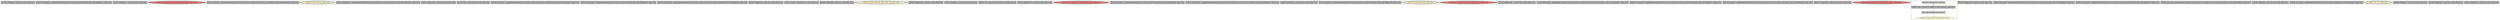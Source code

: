 
digraph G {





subgraph cluster41 {


node197 [penwidth=3.0,fontsize=20,fillcolor=grey,label="[77/78]  %idxprom3 = sext i32 1 to i64, !dbg !1317",shape=rectangle,style=filled ]



}

subgraph cluster39 {


node195 [penwidth=3.0,fontsize=20,fillcolor=grey,label="[28/29]  %arrayidx22 = getelementptr inbounds [5 x i32], [5 x i32]* %arrayidx20, i64 0, i64 %idxprom21, !dbg !1322",shape=rectangle,style=filled ]



}

subgraph cluster38 {


node194 [penwidth=3.0,fontsize=20,fillcolor=grey,label="[16/25]  %idxprom7 = sext i32 0 to i64, !dbg !1320",shape=rectangle,style=filled ]



}

subgraph cluster37 {


node193 [penwidth=3.0,fontsize=20,fillcolor=lightcoral,label="[10/15]  store i32 %sub, i32* %arrayidx14, align 4, !dbg !1321",shape=ellipse,style=filled ]



}

subgraph cluster36 {


node192 [penwidth=3.0,fontsize=20,fillcolor=grey,label="[0/9]  %arrayidx25 = getelementptr inbounds [10 x [10 x [10 x [5 x i32]]]], [10 x [10 x [10 x [5 x i32]]]]* %a, i64 0, i64 %idxprom24, !dbg !1324",shape=rectangle,style=filled ]



}

subgraph cluster15 {


node168 [penwidth=3.0,fontsize=20,fillcolor=lemonchiffon,label="[87/88]  br label %for.inc, !dbg !1326",shape=ellipse,style=filled ]



}

subgraph cluster40 {


node196 [penwidth=3.0,fontsize=20,fillcolor=grey,label="[19/22]  %arrayidx12 = getelementptr inbounds [10 x [5 x i32]], [10 x [5 x i32]]* %arrayidx10, i64 0, i64 %idxprom11, !dbg !1320",shape=rectangle,style=filled ]



}

subgraph cluster35 {


node191 [penwidth=3.0,fontsize=20,fillcolor=grey,label="[26/27]  %idxprom24 = sext i32 0 to i64, !dbg !1324",shape=rectangle,style=filled ]



}

subgraph cluster42 {


node198 [penwidth=3.0,fontsize=20,fillcolor=grey,label="[41/42]  %sub = sub nsw i32 %0, 100, !dbg !1319",shape=rectangle,style=filled ]



}

subgraph cluster11 {


node164 [penwidth=3.0,fontsize=20,fillcolor=grey,label="[51/52]  %arrayidx2 = getelementptr inbounds [10 x [10 x [5 x i32]]], [10 x [10 x [5 x i32]]]* %arrayidx, i64 0, i64 %idxprom1, !dbg !1317",shape=rectangle,style=filled ]



}

subgraph cluster43 {


node199 [penwidth=3.0,fontsize=20,fillcolor=grey,label="[20/21]  %arrayidx14 = getelementptr inbounds [5 x i32], [5 x i32]* %arrayidx12, i64 0, i64 %idxprom13, !dbg !1320",shape=rectangle,style=filled ]



}

subgraph cluster19 {


node172 [penwidth=3.0,fontsize=20,fillcolor=grey,label="[18/23]  %arrayidx10 = getelementptr inbounds [10 x [10 x [5 x i32]]], [10 x [10 x [5 x i32]]]* %arrayidx8, i64 0, i64 %idxprom9, !dbg !1320",shape=rectangle,style=filled ]



}

subgraph cluster9 {


node162 [penwidth=3.0,fontsize=20,fillcolor=grey,label="[63/64]  %idxprom19 = sext i32 2 to i64, !dbg !1322",shape=rectangle,style=filled ]



}

subgraph cluster8 {


node161 [penwidth=3.0,fontsize=20,fillcolor=grey,label="[12/13]  %sub23 = sub nsw i32 %1, 200, !dbg !1323",shape=rectangle,style=filled ]



}

subgraph cluster10 {


node163 [penwidth=3.0,fontsize=20,fillcolor=grey,label="[65/66]  %idxprom9 = sext i32 1 to i64, !dbg !1320",shape=rectangle,style=filled ]



}

subgraph cluster23 {


node176 [penwidth=3.0,fontsize=20,fillcolor=lemonchiffon,label="[81/82]  br label %for.cond, !dbg !1328, !llvm.loop !1329",shape=ellipse,style=filled ]



}

subgraph cluster7 {


node160 [penwidth=3.0,fontsize=20,fillcolor=grey,label="[48/49]  %idxprom26 = sext i32 1 to i64, !dbg !1324",shape=rectangle,style=filled ]



}

subgraph cluster14 {


node167 [penwidth=3.0,fontsize=20,fillcolor=grey,label="[73/74]  %idxprom = sext i32 0 to i64, !dbg !1317",shape=rectangle,style=filled ]



}

subgraph cluster6 {


node159 [penwidth=3.0,fontsize=20,fillcolor=grey,label="[92/93]  %a = alloca [10 x [10 x [10 x [5 x i32]]]], align 16",shape=rectangle,style=filled ]



}

subgraph cluster30 {


node186 [penwidth=3.0,fontsize=20,fillcolor=grey,label="[75/76]  %idxprom15 = sext i32 0 to i64, !dbg !1322",shape=rectangle,style=filled ]



}

subgraph cluster31 {


node187 [penwidth=3.0,fontsize=20,fillcolor=lightcoral,label="[40/43]  %0 = load i32, i32* %arrayidx6, align 4, !dbg !1317",shape=ellipse,style=filled ]



}

subgraph cluster0 {


node153 [penwidth=3.0,fontsize=20,fillcolor=grey,label="[3/6]  %arrayidx31 = getelementptr inbounds [5 x i32], [5 x i32]* %arrayidx29, i64 0, i64 %idxprom30, !dbg !1324",shape=rectangle,style=filled ]



}

subgraph cluster13 {


node166 [penwidth=3.0,fontsize=20,fillcolor=grey,label="[71/72]  %arrayidx16 = getelementptr inbounds [10 x [10 x [10 x [5 x i32]]]], [10 x [10 x [10 x [5 x i32]]]]* %a, i64 0, i64 %idxprom15, !dbg !1322",shape=rectangle,style=filled ]



}

subgraph cluster5 {


node158 [penwidth=3.0,fontsize=20,fillcolor=grey,label="[59/60]  %idxprom13 = sext i32 %m.0 to i64, !dbg !1320",shape=rectangle,style=filled ]



}

subgraph cluster1 {


node154 [penwidth=3.0,fontsize=20,fillcolor=grey,label="[2/7]  %arrayidx29 = getelementptr inbounds [10 x [5 x i32]], [10 x [5 x i32]]* %arrayidx27, i64 0, i64 %idxprom28, !dbg !1324",shape=rectangle,style=filled ]



}

subgraph cluster32 {


node188 [penwidth=3.0,fontsize=20,fillcolor=lemonchiffon,label="[36/37]  br label %for.cond, !dbg !1310",shape=ellipse,style=filled ]



}

subgraph cluster3 {


node156 [penwidth=3.0,fontsize=20,fillcolor=lightcoral,label="[11/14]  %1 = load i32, i32* %arrayidx22, align 4, !dbg !1322",shape=ellipse,style=filled ]



}

subgraph cluster4 {


node157 [penwidth=3.0,fontsize=20,fillcolor=grey,label="[57/58]  %idxprom30 = sext i32 %m.0 to i64, !dbg !1324",shape=rectangle,style=filled ]



}

subgraph cluster17 {


node170 [penwidth=3.0,fontsize=20,fillcolor=grey,label="[17/24]  %arrayidx8 = getelementptr inbounds [10 x [10 x [10 x [5 x i32]]]], [10 x [10 x [10 x [5 x i32]]]]* %a, i64 0, i64 %idxprom7, !dbg !1320",shape=rectangle,style=filled ]



}

subgraph cluster16 {


node169 [penwidth=3.0,fontsize=20,fillcolor=grey,label="[68/69]  %arrayidx18 = getelementptr inbounds [10 x [10 x [5 x i32]]], [10 x [10 x [5 x i32]]]* %arrayidx16, i64 0, i64 %idxprom17, !dbg !1322",shape=rectangle,style=filled ]



}

subgraph cluster2 {


node155 [penwidth=3.0,fontsize=20,fillcolor=grey,label="[1/8]  %arrayidx27 = getelementptr inbounds [10 x [10 x [5 x i32]]], [10 x [10 x [5 x i32]]]* %arrayidx25, i64 0, i64 %idxprom26, !dbg !1324",shape=rectangle,style=filled ]



}

subgraph cluster34 {


node190 [penwidth=3.0,fontsize=20,fillcolor=grey,label="[30/31]  %idxprom21 = sext i32 %m.0 to i64, !dbg !1322",shape=rectangle,style=filled ]



}

subgraph cluster22 {


node175 [penwidth=3.0,fontsize=20,fillcolor=lightcoral,label="[4/5]  store i32 %sub23, i32* %arrayidx31, align 4, !dbg !1325",shape=ellipse,style=filled ]



}

subgraph cluster25 {


node181 [fillcolor=grey,label="[79/80]  %inc = add nsw i32 %m.0, 1, !dbg !1327",shape=rectangle,style=filled ]
node180 [penwidth=3.0,fontsize=20,fillcolor=grey,label="[54/91]  %m.0 = phi i32 [ 0, %entry ], [ %inc, %for.inc ], !dbg !1311",shape=rectangle,style=filled ]
node178 [fillcolor=grey,label="[61/90]  %cmp = icmp slt i32 %m.0, 5, !dbg !1313",shape=rectangle,style=filled ]
node179 [fillcolor=lemonchiffon,label="[62/89]  br i1 %cmp, label %for.body, label %for.end, !dbg !1314",shape=ellipse,style=filled ]

node180->node178 [style=solid,color=black,label="",penwidth=0.5,fontcolor=black ]
node179->node181 [style=solid,color=gold,label="C",penwidth=1.0,fontcolor=gold ]
node179->node178 [style=solid,color=gold,label="C",penwidth=1.0,fontcolor=gold ]
node181->node180 [style=solid,color=black,label="",penwidth=0.5,fontcolor=black ]
node180->node181 [style=solid,color=black,label="",penwidth=0.5,fontcolor=black ]
node178->node179 [style=solid,color=black,label="",penwidth=0.5,fontcolor=black ]
node179->node179 [style=solid,color=gold,label="C",penwidth=1.0,fontcolor=gold ]
node179->node180 [style=solid,color=gold,label="C",penwidth=1.0,fontcolor=gold ]


}

subgraph cluster18 {


node171 [penwidth=3.0,fontsize=20,fillcolor=grey,label="[85/86]  %idxprom28 = sext i32 2 to i64, !dbg !1324",shape=rectangle,style=filled ]



}

subgraph cluster29 {


node185 [penwidth=3.0,fontsize=20,fillcolor=grey,label="[38/45]  %arrayidx4 = getelementptr inbounds [10 x [5 x i32]], [10 x [5 x i32]]* %arrayidx2, i64 0, i64 %idxprom3, !dbg !1317",shape=rectangle,style=filled ]



}

subgraph cluster20 {


node173 [penwidth=3.0,fontsize=20,fillcolor=grey,label="[34/35]  %arrayidx20 = getelementptr inbounds [10 x [5 x i32]], [10 x [5 x i32]]* %arrayidx18, i64 0, i64 %idxprom19, !dbg !1322",shape=rectangle,style=filled ]



}

subgraph cluster26 {


node182 [penwidth=3.0,fontsize=20,fillcolor=grey,label="[50/53]  %arrayidx = getelementptr inbounds [10 x [10 x [10 x [5 x i32]]]], [10 x [10 x [10 x [5 x i32]]]]* %a, i64 0, i64 %idxprom, !dbg !1317",shape=rectangle,style=filled ]



}

subgraph cluster24 {


node177 [penwidth=3.0,fontsize=20,fillcolor=grey,label="[55/56]  %idxprom5 = sext i32 %m.0 to i64, !dbg !1317",shape=rectangle,style=filled ]



}

subgraph cluster28 {


node184 [penwidth=3.0,fontsize=20,fillcolor=grey,label="[39/44]  %arrayidx6 = getelementptr inbounds [5 x i32], [5 x i32]* %arrayidx4, i64 0, i64 %idxprom5, !dbg !1317",shape=rectangle,style=filled ]



}

subgraph cluster27 {


node183 [penwidth=3.0,fontsize=20,fillcolor=lemonchiffon,label="[46/47]  ret i32 0, !dbg !1331",shape=ellipse,style=filled ]



}

subgraph cluster21 {


node174 [penwidth=3.0,fontsize=20,fillcolor=grey,label="[83/84]  %idxprom1 = sext i32 1 to i64, !dbg !1317",shape=rectangle,style=filled ]



}

subgraph cluster12 {


node165 [penwidth=3.0,fontsize=20,fillcolor=grey,label="[67/70]  %idxprom17 = sext i32 1 to i64, !dbg !1322",shape=rectangle,style=filled ]



}

subgraph cluster33 {


node189 [penwidth=3.0,fontsize=20,fillcolor=grey,label="[32/33]  %idxprom11 = sext i32 1 to i64, !dbg !1320",shape=rectangle,style=filled ]



}

}
